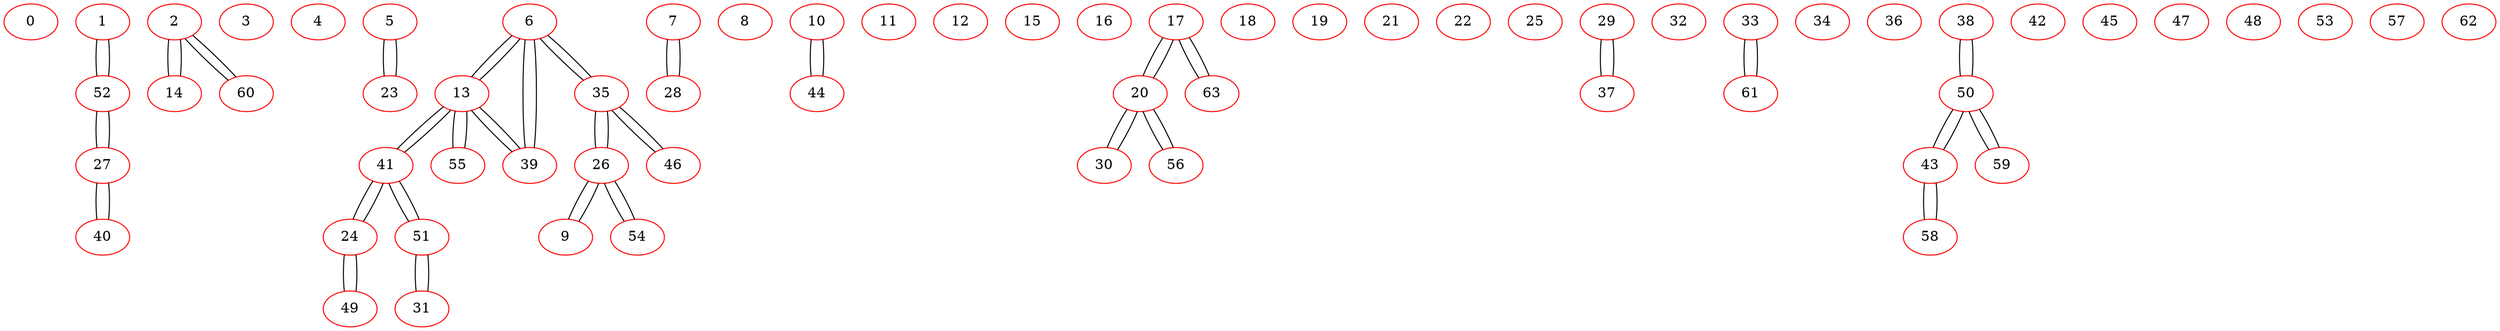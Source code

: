 graph G {
  0 [color=red];
  1 [color=red];
  1 -- 52;
  2 [color=red];
  2 -- 14;
  2 -- 60;
  3 [color=red];
  4 [color=red];
  5 [color=red];
  5 -- 23;
  6 [color=red];
  6 -- 13;
  6 -- 35;
  6 -- 39;
  7 [color=red];
  7 -- 28;
  8 [color=red];
  9 [color=red];
  9 -- 26;
  10 [color=red];
  10 -- 44;
  11 [color=red];
  12 [color=red];
  13 [color=red];
  13 -- 6;
  13 -- 39;
  13 -- 41;
  13 -- 55;
  14 [color=red];
  14 -- 2;
  15 [color=red];
  16 [color=red];
  17 [color=red];
  17 -- 20;
  17 -- 63;
  18 [color=red];
  19 [color=red];
  20 [color=red];
  20 -- 17;
  20 -- 30;
  20 -- 56;
  21 [color=red];
  22 [color=red];
  23 [color=red];
  23 -- 5;
  24 [color=red];
  24 -- 41;
  24 -- 49;
  25 [color=red];
  26 [color=red];
  26 -- 9;
  26 -- 35;
  26 -- 54;
  27 [color=red];
  27 -- 40;
  27 -- 52;
  28 [color=red];
  28 -- 7;
  29 [color=red];
  29 -- 37;
  30 [color=red];
  30 -- 20;
  31 [color=red];
  31 -- 51;
  32 [color=red];
  33 [color=red];
  33 -- 61;
  34 [color=red];
  35 [color=red];
  35 -- 6;
  35 -- 26;
  35 -- 46;
  36 [color=red];
  37 [color=red];
  37 -- 29;
  38 [color=red];
  38 -- 50;
  39 [color=red];
  39 -- 6;
  39 -- 13;
  40 [color=red];
  40 -- 27;
  41 [color=red];
  41 -- 13;
  41 -- 24;
  41 -- 51;
  42 [color=red];
  43 [color=red];
  43 -- 50;
  43 -- 58;
  44 [color=red];
  44 -- 10;
  45 [color=red];
  46 [color=red];
  46 -- 35;
  47 [color=red];
  48 [color=red];
  49 [color=red];
  49 -- 24;
  50 [color=red];
  50 -- 38;
  50 -- 43;
  50 -- 59;
  51 [color=red];
  51 -- 31;
  51 -- 41;
  52 [color=red];
  52 -- 1;
  52 -- 27;
  53 [color=red];
  54 [color=red];
  54 -- 26;
  55 [color=red];
  55 -- 13;
  56 [color=red];
  56 -- 20;
  57 [color=red];
  58 [color=red];
  58 -- 43;
  59 [color=red];
  59 -- 50;
  60 [color=red];
  60 -- 2;
  61 [color=red];
  61 -- 33;
  62 [color=red];
  63 [color=red];
  63 -- 17;
}
